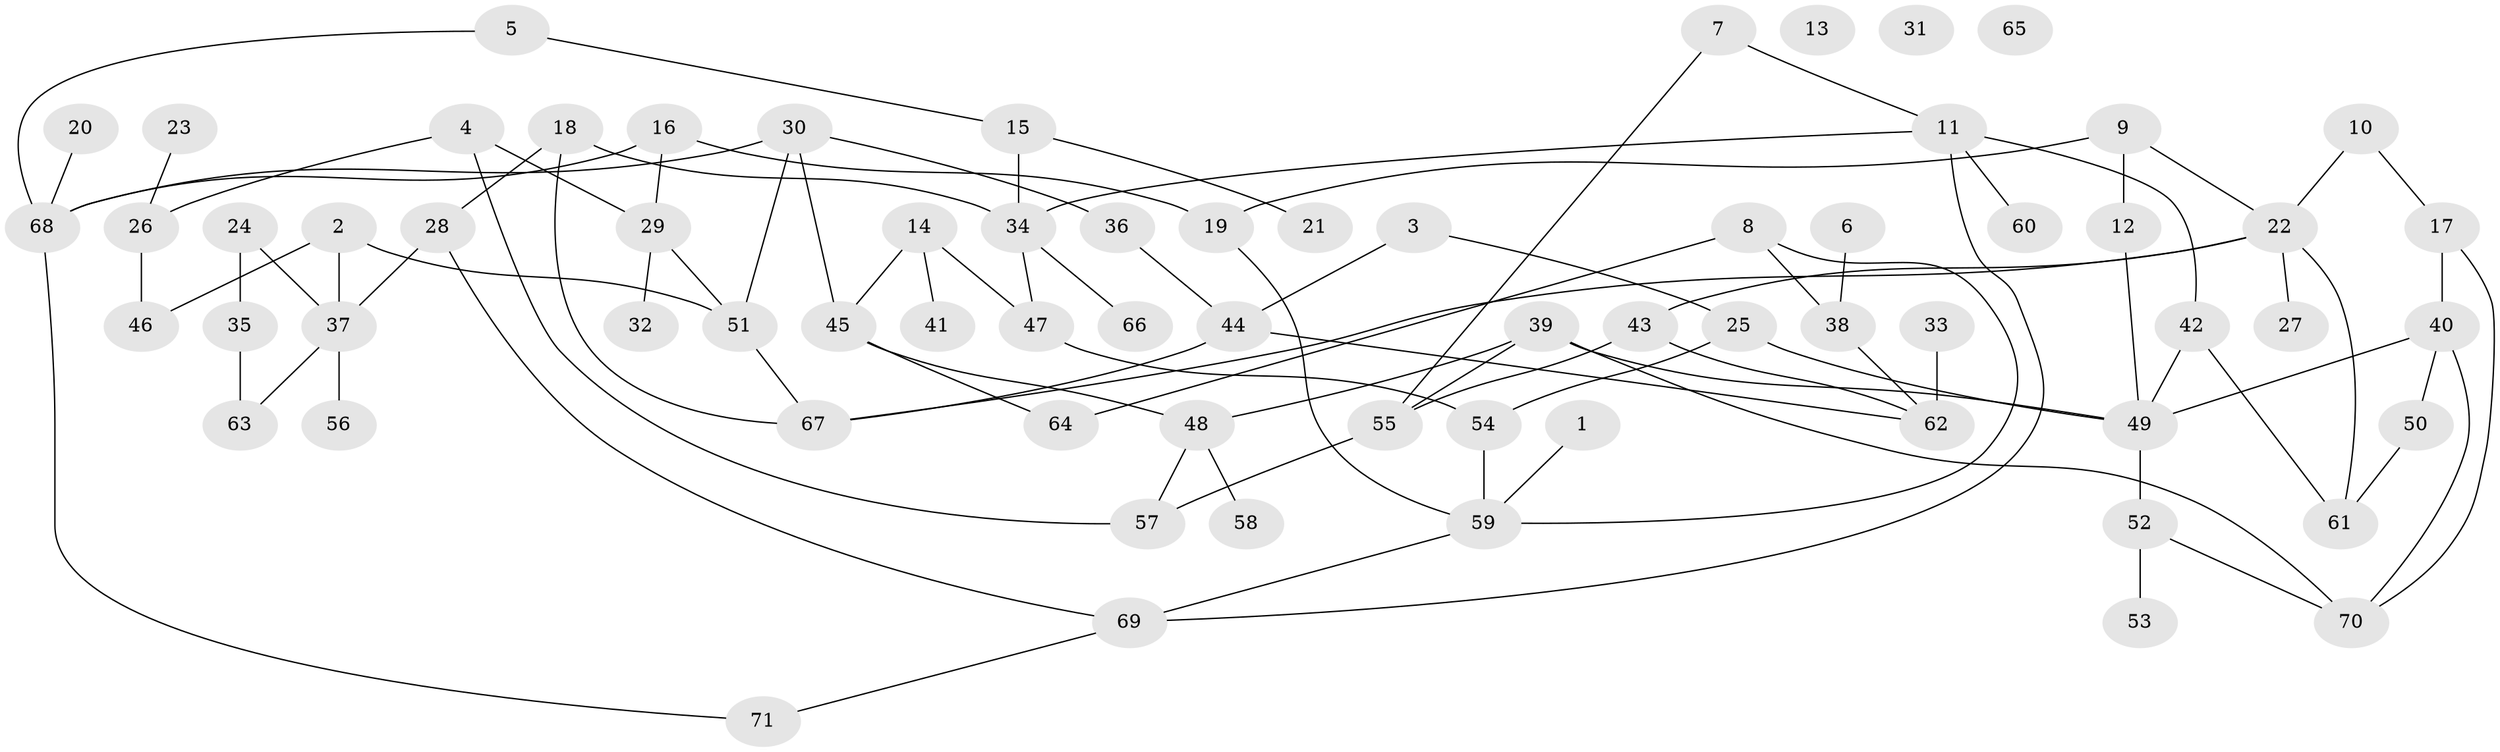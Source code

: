 // coarse degree distribution, {1: 0.30303030303030304, 3: 0.12121212121212122, 5: 0.06060606060606061, 7: 0.06060606060606061, 2: 0.06060606060606061, 9: 0.06060606060606061, 4: 0.09090909090909091, 0: 0.09090909090909091, 6: 0.15151515151515152}
// Generated by graph-tools (version 1.1) at 2025/16/03/04/25 18:16:43]
// undirected, 71 vertices, 96 edges
graph export_dot {
graph [start="1"]
  node [color=gray90,style=filled];
  1;
  2;
  3;
  4;
  5;
  6;
  7;
  8;
  9;
  10;
  11;
  12;
  13;
  14;
  15;
  16;
  17;
  18;
  19;
  20;
  21;
  22;
  23;
  24;
  25;
  26;
  27;
  28;
  29;
  30;
  31;
  32;
  33;
  34;
  35;
  36;
  37;
  38;
  39;
  40;
  41;
  42;
  43;
  44;
  45;
  46;
  47;
  48;
  49;
  50;
  51;
  52;
  53;
  54;
  55;
  56;
  57;
  58;
  59;
  60;
  61;
  62;
  63;
  64;
  65;
  66;
  67;
  68;
  69;
  70;
  71;
  1 -- 59;
  2 -- 37;
  2 -- 46;
  2 -- 51;
  3 -- 25;
  3 -- 44;
  4 -- 26;
  4 -- 29;
  4 -- 57;
  5 -- 15;
  5 -- 68;
  6 -- 38;
  7 -- 11;
  7 -- 55;
  8 -- 38;
  8 -- 59;
  8 -- 64;
  9 -- 12;
  9 -- 19;
  9 -- 22;
  10 -- 17;
  10 -- 22;
  11 -- 34;
  11 -- 42;
  11 -- 60;
  11 -- 69;
  12 -- 49;
  14 -- 41;
  14 -- 45;
  14 -- 47;
  15 -- 21;
  15 -- 34;
  16 -- 19;
  16 -- 29;
  16 -- 68;
  17 -- 40;
  17 -- 70;
  18 -- 28;
  18 -- 34;
  18 -- 67;
  19 -- 59;
  20 -- 68;
  22 -- 27;
  22 -- 43;
  22 -- 61;
  22 -- 67;
  23 -- 26;
  24 -- 35;
  24 -- 37;
  25 -- 49;
  25 -- 54;
  26 -- 46;
  28 -- 37;
  28 -- 69;
  29 -- 32;
  29 -- 51;
  30 -- 36;
  30 -- 45;
  30 -- 51;
  30 -- 68;
  33 -- 62;
  34 -- 47;
  34 -- 66;
  35 -- 63;
  36 -- 44;
  37 -- 56;
  37 -- 63;
  38 -- 62;
  39 -- 48;
  39 -- 49;
  39 -- 55;
  39 -- 70;
  40 -- 49;
  40 -- 50;
  40 -- 70;
  42 -- 49;
  42 -- 61;
  43 -- 55;
  43 -- 62;
  44 -- 62;
  44 -- 67;
  45 -- 48;
  45 -- 64;
  47 -- 54;
  48 -- 57;
  48 -- 58;
  49 -- 52;
  50 -- 61;
  51 -- 67;
  52 -- 53;
  52 -- 70;
  54 -- 59;
  55 -- 57;
  59 -- 69;
  68 -- 71;
  69 -- 71;
}
